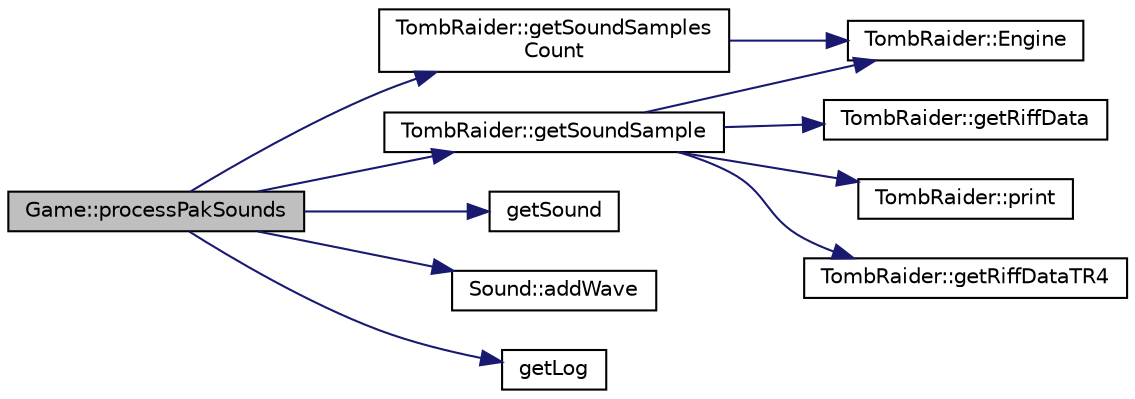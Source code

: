 digraph "Game::processPakSounds"
{
 // INTERACTIVE_SVG=YES
  edge [fontname="Helvetica",fontsize="10",labelfontname="Helvetica",labelfontsize="10"];
  node [fontname="Helvetica",fontsize="10",shape=record];
  rankdir="LR";
  Node1 [label="Game::processPakSounds",height=0.2,width=0.4,color="black", fillcolor="grey75", style="filled" fontcolor="black"];
  Node1 -> Node2 [color="midnightblue",fontsize="10",style="solid",fontname="Helvetica"];
  Node2 [label="TombRaider::getSoundSamples\lCount",height=0.2,width=0.4,color="black", fillcolor="white", style="filled",URL="$class_tomb_raider.html#adc75cf7e49ba1b02cec58e769c81ed6b",tooltip="Get number of loaded sound samples. "];
  Node2 -> Node3 [color="midnightblue",fontsize="10",style="solid",fontname="Helvetica"];
  Node3 [label="TombRaider::Engine",height=0.2,width=0.4,color="black", fillcolor="white", style="filled",URL="$class_tomb_raider.html#aa020667e2394f5c3a8173ee0231ef0fb"];
  Node1 -> Node4 [color="midnightblue",fontsize="10",style="solid",fontname="Helvetica"];
  Node4 [label="TombRaider::getSoundSample",height=0.2,width=0.4,color="black", fillcolor="white", style="filled",URL="$class_tomb_raider.html#a0b3a626ab515ed4ec77941f31053b5a7",tooltip="Get a copy of a sound sample and its byte size. "];
  Node4 -> Node3 [color="midnightblue",fontsize="10",style="solid",fontname="Helvetica"];
  Node4 -> Node5 [color="midnightblue",fontsize="10",style="solid",fontname="Helvetica"];
  Node5 [label="TombRaider::getRiffData",height=0.2,width=0.4,color="black", fillcolor="white", style="filled",URL="$class_tomb_raider.html#ac7e89473a3cdf38475ef59148cb9cbda",tooltip="Get a copy of the sound samples. "];
  Node4 -> Node6 [color="midnightblue",fontsize="10",style="solid",fontname="Helvetica"];
  Node6 [label="TombRaider::print",height=0.2,width=0.4,color="black", fillcolor="white", style="filled",URL="$class_tomb_raider.html#a0789f85ca23981025700c29214cfa8f3"];
  Node4 -> Node7 [color="midnightblue",fontsize="10",style="solid",fontname="Helvetica"];
  Node7 [label="TombRaider::getRiffDataTR4",height=0.2,width=0.4,color="black", fillcolor="white", style="filled",URL="$class_tomb_raider.html#abd935e1e7fb62bf6438fdeb7c11abd26",tooltip="Get a copy of a TR4 sound sample. "];
  Node1 -> Node8 [color="midnightblue",fontsize="10",style="solid",fontname="Helvetica"];
  Node8 [label="getSound",height=0.2,width=0.4,color="black", fillcolor="white", style="filled",URL="$_sound_8h.html#a0aafbf3a7424dbaa94d85640abc6c25e"];
  Node1 -> Node9 [color="midnightblue",fontsize="10",style="solid",fontname="Helvetica"];
  Node9 [label="Sound::addWave",height=0.2,width=0.4,color="black", fillcolor="white", style="filled",URL="$class_sound.html#a2aad7480366f3e37b37cd96726d2bf86",tooltip="Load wav file from buffer. "];
  Node1 -> Node10 [color="midnightblue",fontsize="10",style="solid",fontname="Helvetica"];
  Node10 [label="getLog",height=0.2,width=0.4,color="black", fillcolor="white", style="filled",URL="$_log_8h.html#aa2f604b13755d77658307017af86624a"];
}
